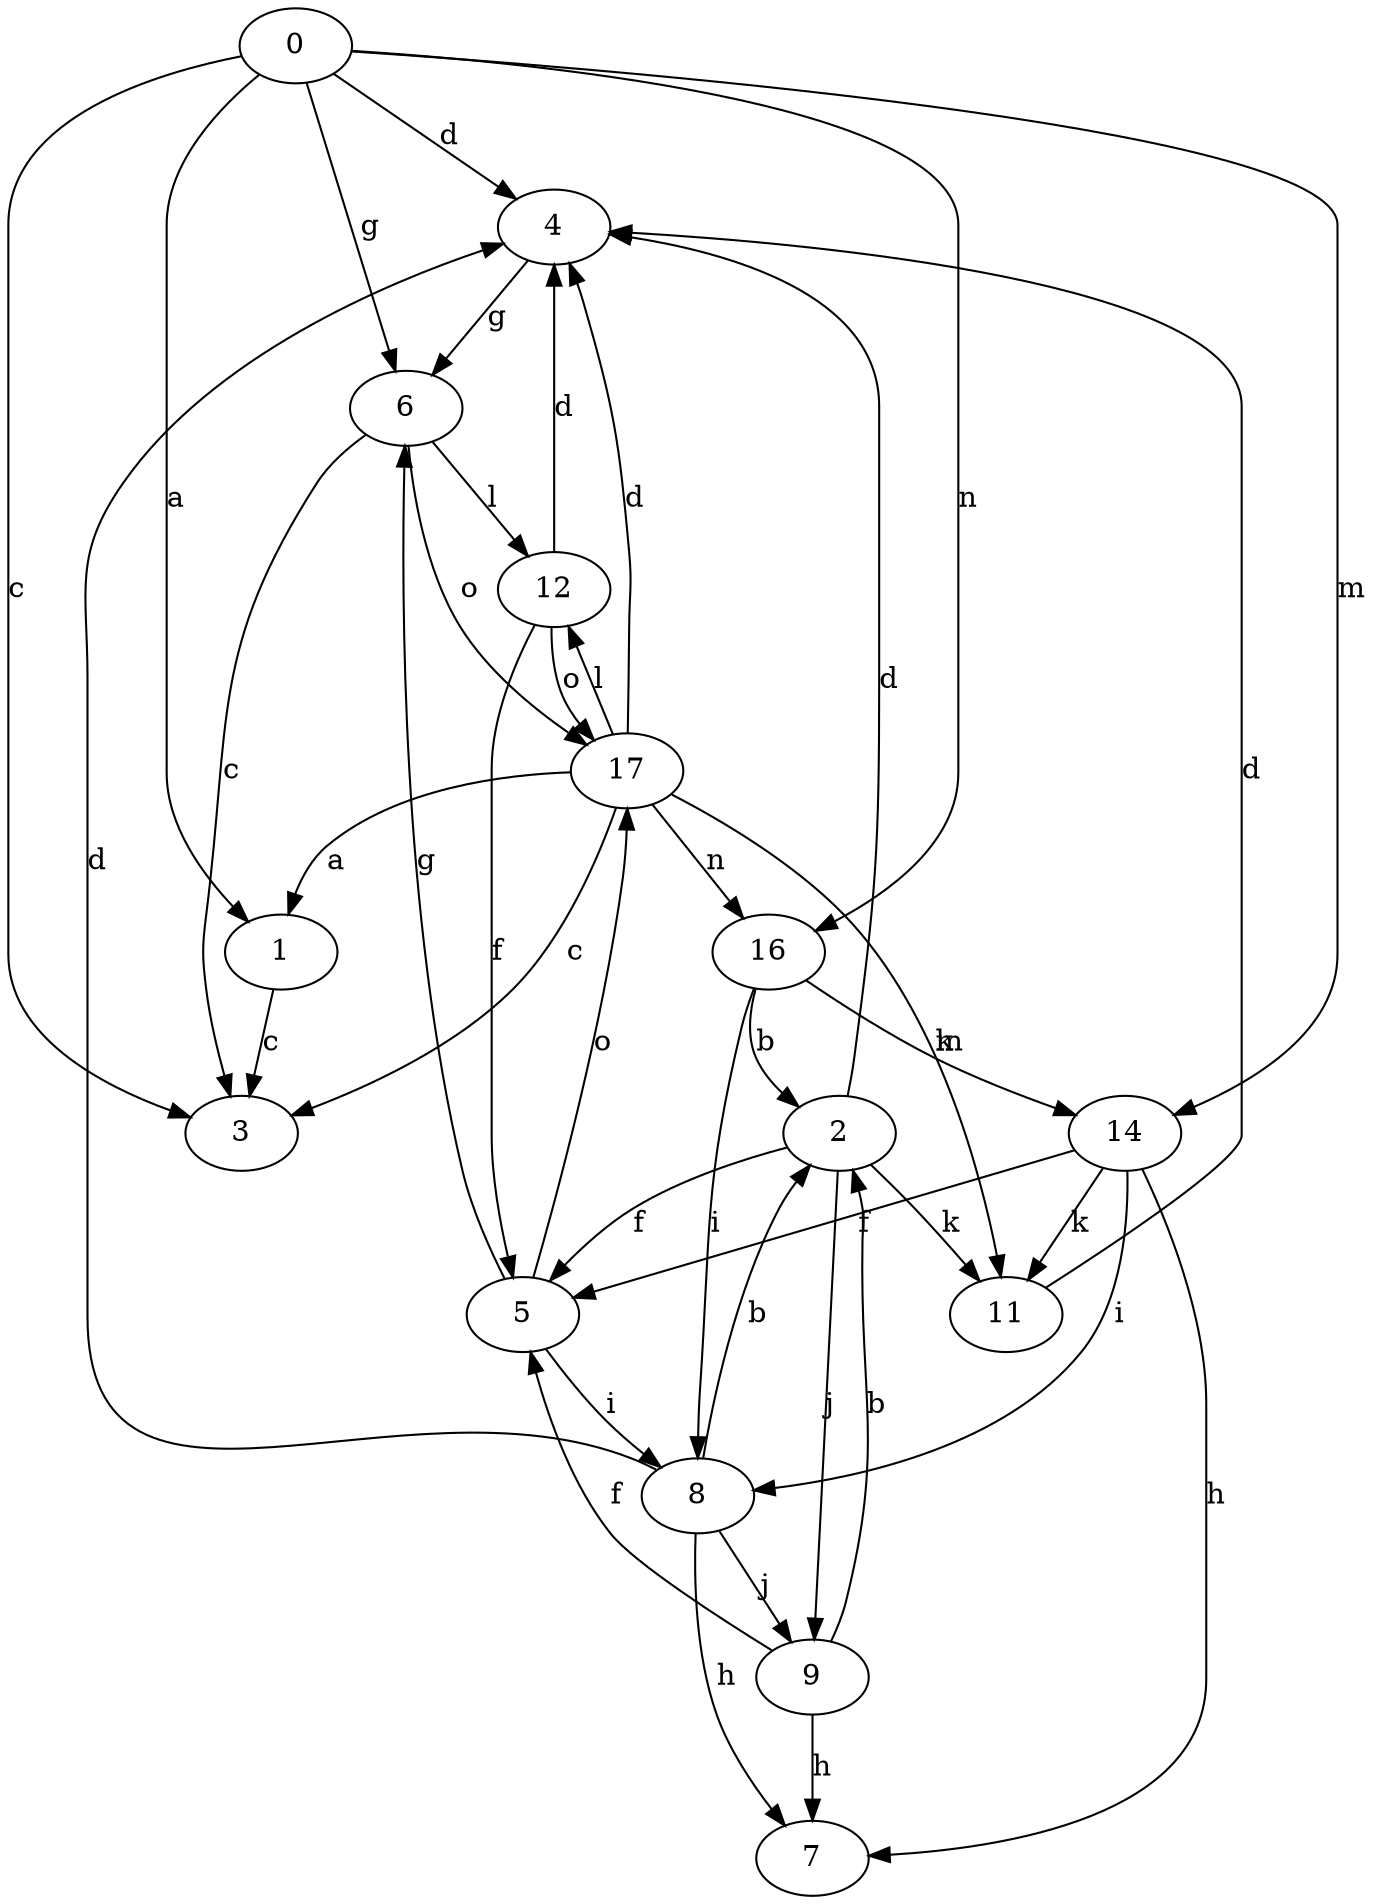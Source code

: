 strict digraph  {
0;
1;
2;
3;
4;
5;
6;
7;
8;
9;
11;
12;
14;
16;
17;
0 -> 1  [label=a];
0 -> 3  [label=c];
0 -> 4  [label=d];
0 -> 6  [label=g];
0 -> 14  [label=m];
0 -> 16  [label=n];
1 -> 3  [label=c];
2 -> 4  [label=d];
2 -> 5  [label=f];
2 -> 9  [label=j];
2 -> 11  [label=k];
4 -> 6  [label=g];
5 -> 6  [label=g];
5 -> 8  [label=i];
5 -> 17  [label=o];
6 -> 3  [label=c];
6 -> 12  [label=l];
6 -> 17  [label=o];
8 -> 2  [label=b];
8 -> 4  [label=d];
8 -> 7  [label=h];
8 -> 9  [label=j];
9 -> 2  [label=b];
9 -> 5  [label=f];
9 -> 7  [label=h];
11 -> 4  [label=d];
12 -> 4  [label=d];
12 -> 5  [label=f];
12 -> 17  [label=o];
14 -> 5  [label=f];
14 -> 7  [label=h];
14 -> 8  [label=i];
14 -> 11  [label=k];
16 -> 2  [label=b];
16 -> 8  [label=i];
16 -> 14  [label=m];
17 -> 1  [label=a];
17 -> 3  [label=c];
17 -> 4  [label=d];
17 -> 11  [label=k];
17 -> 12  [label=l];
17 -> 16  [label=n];
}
